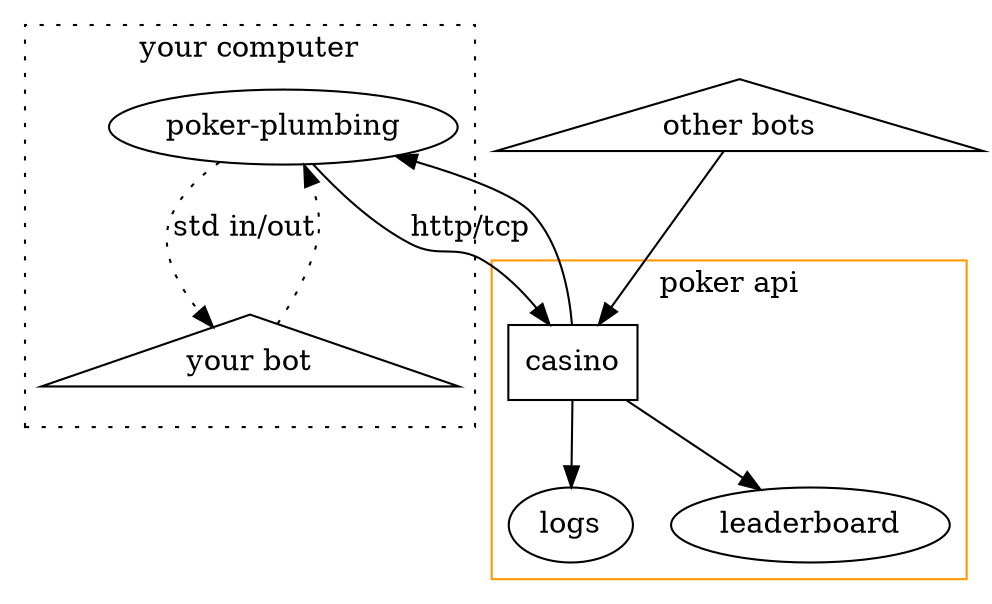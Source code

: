 digraph poker {
  subgraph cluster_local {
    "poker-plumbing" -> "your bot" [ style="dotted", label="std in/out" ];
    "your bot" -> "poker-plumbing" [ style="dotted" ];
    label = "your computer";
    style = "dotted";
  }

  "other bots" -> casino;

  subgraph cluster_casino {
    casino -> logs;
    casino -> leaderboard;
    label = "poker api";
    color="#ff9800";
  }
  "poker-plumbing" -> casino [ label="http/tcp" ];
  casino -> "poker-plumbing";

  "your bot" [ shape=triangle ];
  "other bots" [ shape=triangle ];
  casino [ shape=box ];
}
